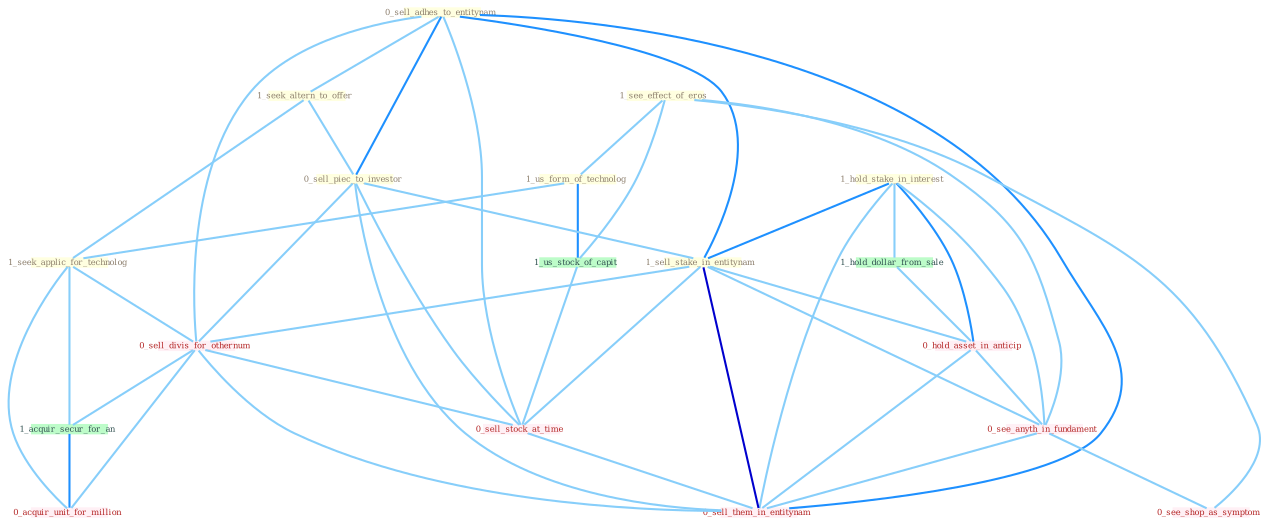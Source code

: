 Graph G{ 
    node
    [shape=polygon,style=filled,width=.5,height=.06,color="#BDFCC9",fixedsize=true,fontsize=4,
    fontcolor="#2f4f4f"];
    {node
    [color="#ffffe0", fontcolor="#8b7d6b"] "0_sell_adhes_to_entitynam " "1_seek_altern_to_offer " "1_see_effect_of_eros " "1_us_form_of_technolog " "0_sell_piec_to_investor " "1_hold_stake_in_interest " "1_sell_stake_in_entitynam " "1_seek_applic_for_technolog "}
{node [color="#fff0f5", fontcolor="#b22222"] "0_sell_divis_for_othernum " "0_hold_asset_in_anticip " "0_sell_stock_at_time " "0_see_anyth_in_fundament " "0_acquir_unit_for_million " "0_see_shop_as_symptom " "0_sell_them_in_entitynam "}
edge [color="#B0E2FF"];

	"0_sell_adhes_to_entitynam " -- "1_seek_altern_to_offer " [w="1", color="#87cefa" ];
	"0_sell_adhes_to_entitynam " -- "0_sell_piec_to_investor " [w="2", color="#1e90ff" , len=0.8];
	"0_sell_adhes_to_entitynam " -- "1_sell_stake_in_entitynam " [w="2", color="#1e90ff" , len=0.8];
	"0_sell_adhes_to_entitynam " -- "0_sell_divis_for_othernum " [w="1", color="#87cefa" ];
	"0_sell_adhes_to_entitynam " -- "0_sell_stock_at_time " [w="1", color="#87cefa" ];
	"0_sell_adhes_to_entitynam " -- "0_sell_them_in_entitynam " [w="2", color="#1e90ff" , len=0.8];
	"1_seek_altern_to_offer " -- "0_sell_piec_to_investor " [w="1", color="#87cefa" ];
	"1_seek_altern_to_offer " -- "1_seek_applic_for_technolog " [w="1", color="#87cefa" ];
	"1_see_effect_of_eros " -- "1_us_form_of_technolog " [w="1", color="#87cefa" ];
	"1_see_effect_of_eros " -- "1_us_stock_of_capit " [w="1", color="#87cefa" ];
	"1_see_effect_of_eros " -- "0_see_anyth_in_fundament " [w="1", color="#87cefa" ];
	"1_see_effect_of_eros " -- "0_see_shop_as_symptom " [w="1", color="#87cefa" ];
	"1_us_form_of_technolog " -- "1_seek_applic_for_technolog " [w="1", color="#87cefa" ];
	"1_us_form_of_technolog " -- "1_us_stock_of_capit " [w="2", color="#1e90ff" , len=0.8];
	"0_sell_piec_to_investor " -- "1_sell_stake_in_entitynam " [w="1", color="#87cefa" ];
	"0_sell_piec_to_investor " -- "0_sell_divis_for_othernum " [w="1", color="#87cefa" ];
	"0_sell_piec_to_investor " -- "0_sell_stock_at_time " [w="1", color="#87cefa" ];
	"0_sell_piec_to_investor " -- "0_sell_them_in_entitynam " [w="1", color="#87cefa" ];
	"1_hold_stake_in_interest " -- "1_sell_stake_in_entitynam " [w="2", color="#1e90ff" , len=0.8];
	"1_hold_stake_in_interest " -- "1_hold_dollar_from_sale " [w="1", color="#87cefa" ];
	"1_hold_stake_in_interest " -- "0_hold_asset_in_anticip " [w="2", color="#1e90ff" , len=0.8];
	"1_hold_stake_in_interest " -- "0_see_anyth_in_fundament " [w="1", color="#87cefa" ];
	"1_hold_stake_in_interest " -- "0_sell_them_in_entitynam " [w="1", color="#87cefa" ];
	"1_sell_stake_in_entitynam " -- "0_sell_divis_for_othernum " [w="1", color="#87cefa" ];
	"1_sell_stake_in_entitynam " -- "0_hold_asset_in_anticip " [w="1", color="#87cefa" ];
	"1_sell_stake_in_entitynam " -- "0_sell_stock_at_time " [w="1", color="#87cefa" ];
	"1_sell_stake_in_entitynam " -- "0_see_anyth_in_fundament " [w="1", color="#87cefa" ];
	"1_sell_stake_in_entitynam " -- "0_sell_them_in_entitynam " [w="3", color="#0000cd" , len=0.6];
	"1_seek_applic_for_technolog " -- "0_sell_divis_for_othernum " [w="1", color="#87cefa" ];
	"1_seek_applic_for_technolog " -- "1_acquir_secur_for_an " [w="1", color="#87cefa" ];
	"1_seek_applic_for_technolog " -- "0_acquir_unit_for_million " [w="1", color="#87cefa" ];
	"0_sell_divis_for_othernum " -- "1_acquir_secur_for_an " [w="1", color="#87cefa" ];
	"0_sell_divis_for_othernum " -- "0_sell_stock_at_time " [w="1", color="#87cefa" ];
	"0_sell_divis_for_othernum " -- "0_acquir_unit_for_million " [w="1", color="#87cefa" ];
	"0_sell_divis_for_othernum " -- "0_sell_them_in_entitynam " [w="1", color="#87cefa" ];
	"1_acquir_secur_for_an " -- "0_acquir_unit_for_million " [w="2", color="#1e90ff" , len=0.8];
	"1_us_stock_of_capit " -- "0_sell_stock_at_time " [w="1", color="#87cefa" ];
	"1_hold_dollar_from_sale " -- "0_hold_asset_in_anticip " [w="1", color="#87cefa" ];
	"0_hold_asset_in_anticip " -- "0_see_anyth_in_fundament " [w="1", color="#87cefa" ];
	"0_hold_asset_in_anticip " -- "0_sell_them_in_entitynam " [w="1", color="#87cefa" ];
	"0_sell_stock_at_time " -- "0_sell_them_in_entitynam " [w="1", color="#87cefa" ];
	"0_see_anyth_in_fundament " -- "0_see_shop_as_symptom " [w="1", color="#87cefa" ];
	"0_see_anyth_in_fundament " -- "0_sell_them_in_entitynam " [w="1", color="#87cefa" ];
}